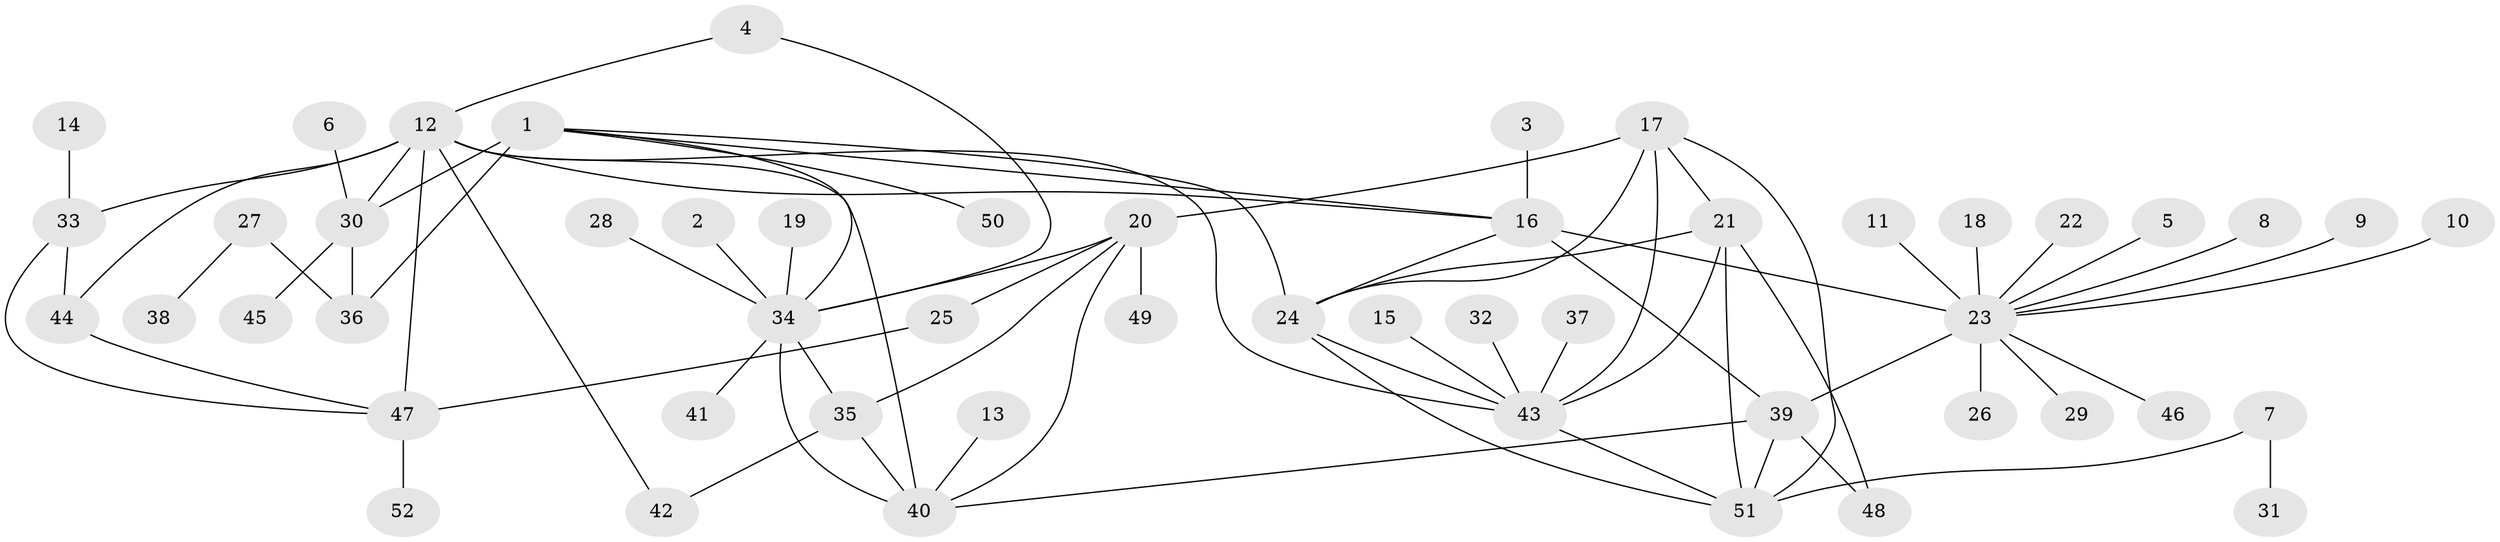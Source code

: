 // original degree distribution, {7: 0.08653846153846154, 8: 0.038461538461538464, 10: 0.019230769230769232, 6: 0.04807692307692308, 9: 0.028846153846153848, 12: 0.009615384615384616, 4: 0.019230769230769232, 1: 0.6153846153846154, 2: 0.09615384615384616, 3: 0.038461538461538464}
// Generated by graph-tools (version 1.1) at 2025/02/03/09/25 03:02:49]
// undirected, 52 vertices, 76 edges
graph export_dot {
graph [start="1"]
  node [color=gray90,style=filled];
  1;
  2;
  3;
  4;
  5;
  6;
  7;
  8;
  9;
  10;
  11;
  12;
  13;
  14;
  15;
  16;
  17;
  18;
  19;
  20;
  21;
  22;
  23;
  24;
  25;
  26;
  27;
  28;
  29;
  30;
  31;
  32;
  33;
  34;
  35;
  36;
  37;
  38;
  39;
  40;
  41;
  42;
  43;
  44;
  45;
  46;
  47;
  48;
  49;
  50;
  51;
  52;
  1 -- 16 [weight=1.0];
  1 -- 24 [weight=1.0];
  1 -- 30 [weight=4.0];
  1 -- 34 [weight=1.0];
  1 -- 36 [weight=2.0];
  1 -- 50 [weight=1.0];
  2 -- 34 [weight=1.0];
  3 -- 16 [weight=1.0];
  4 -- 12 [weight=1.0];
  4 -- 34 [weight=1.0];
  5 -- 23 [weight=1.0];
  6 -- 30 [weight=1.0];
  7 -- 31 [weight=1.0];
  7 -- 51 [weight=1.0];
  8 -- 23 [weight=1.0];
  9 -- 23 [weight=1.0];
  10 -- 23 [weight=1.0];
  11 -- 23 [weight=1.0];
  12 -- 16 [weight=1.0];
  12 -- 30 [weight=1.0];
  12 -- 33 [weight=2.0];
  12 -- 40 [weight=1.0];
  12 -- 42 [weight=1.0];
  12 -- 43 [weight=1.0];
  12 -- 44 [weight=2.0];
  12 -- 47 [weight=2.0];
  13 -- 40 [weight=1.0];
  14 -- 33 [weight=1.0];
  15 -- 43 [weight=1.0];
  16 -- 23 [weight=3.0];
  16 -- 24 [weight=1.0];
  16 -- 39 [weight=1.0];
  17 -- 20 [weight=1.0];
  17 -- 21 [weight=1.0];
  17 -- 24 [weight=1.0];
  17 -- 43 [weight=1.0];
  17 -- 51 [weight=1.0];
  18 -- 23 [weight=1.0];
  19 -- 34 [weight=1.0];
  20 -- 25 [weight=1.0];
  20 -- 34 [weight=1.0];
  20 -- 35 [weight=1.0];
  20 -- 40 [weight=2.0];
  20 -- 49 [weight=1.0];
  21 -- 24 [weight=1.0];
  21 -- 43 [weight=1.0];
  21 -- 48 [weight=1.0];
  21 -- 51 [weight=1.0];
  22 -- 23 [weight=1.0];
  23 -- 26 [weight=1.0];
  23 -- 29 [weight=1.0];
  23 -- 39 [weight=3.0];
  23 -- 46 [weight=1.0];
  24 -- 43 [weight=1.0];
  24 -- 51 [weight=1.0];
  25 -- 47 [weight=1.0];
  27 -- 36 [weight=1.0];
  27 -- 38 [weight=1.0];
  28 -- 34 [weight=1.0];
  30 -- 36 [weight=2.0];
  30 -- 45 [weight=1.0];
  32 -- 43 [weight=1.0];
  33 -- 44 [weight=1.0];
  33 -- 47 [weight=1.0];
  34 -- 35 [weight=1.0];
  34 -- 40 [weight=2.0];
  34 -- 41 [weight=1.0];
  35 -- 40 [weight=2.0];
  35 -- 42 [weight=1.0];
  37 -- 43 [weight=1.0];
  39 -- 40 [weight=1.0];
  39 -- 48 [weight=1.0];
  39 -- 51 [weight=1.0];
  43 -- 51 [weight=1.0];
  44 -- 47 [weight=1.0];
  47 -- 52 [weight=1.0];
}
